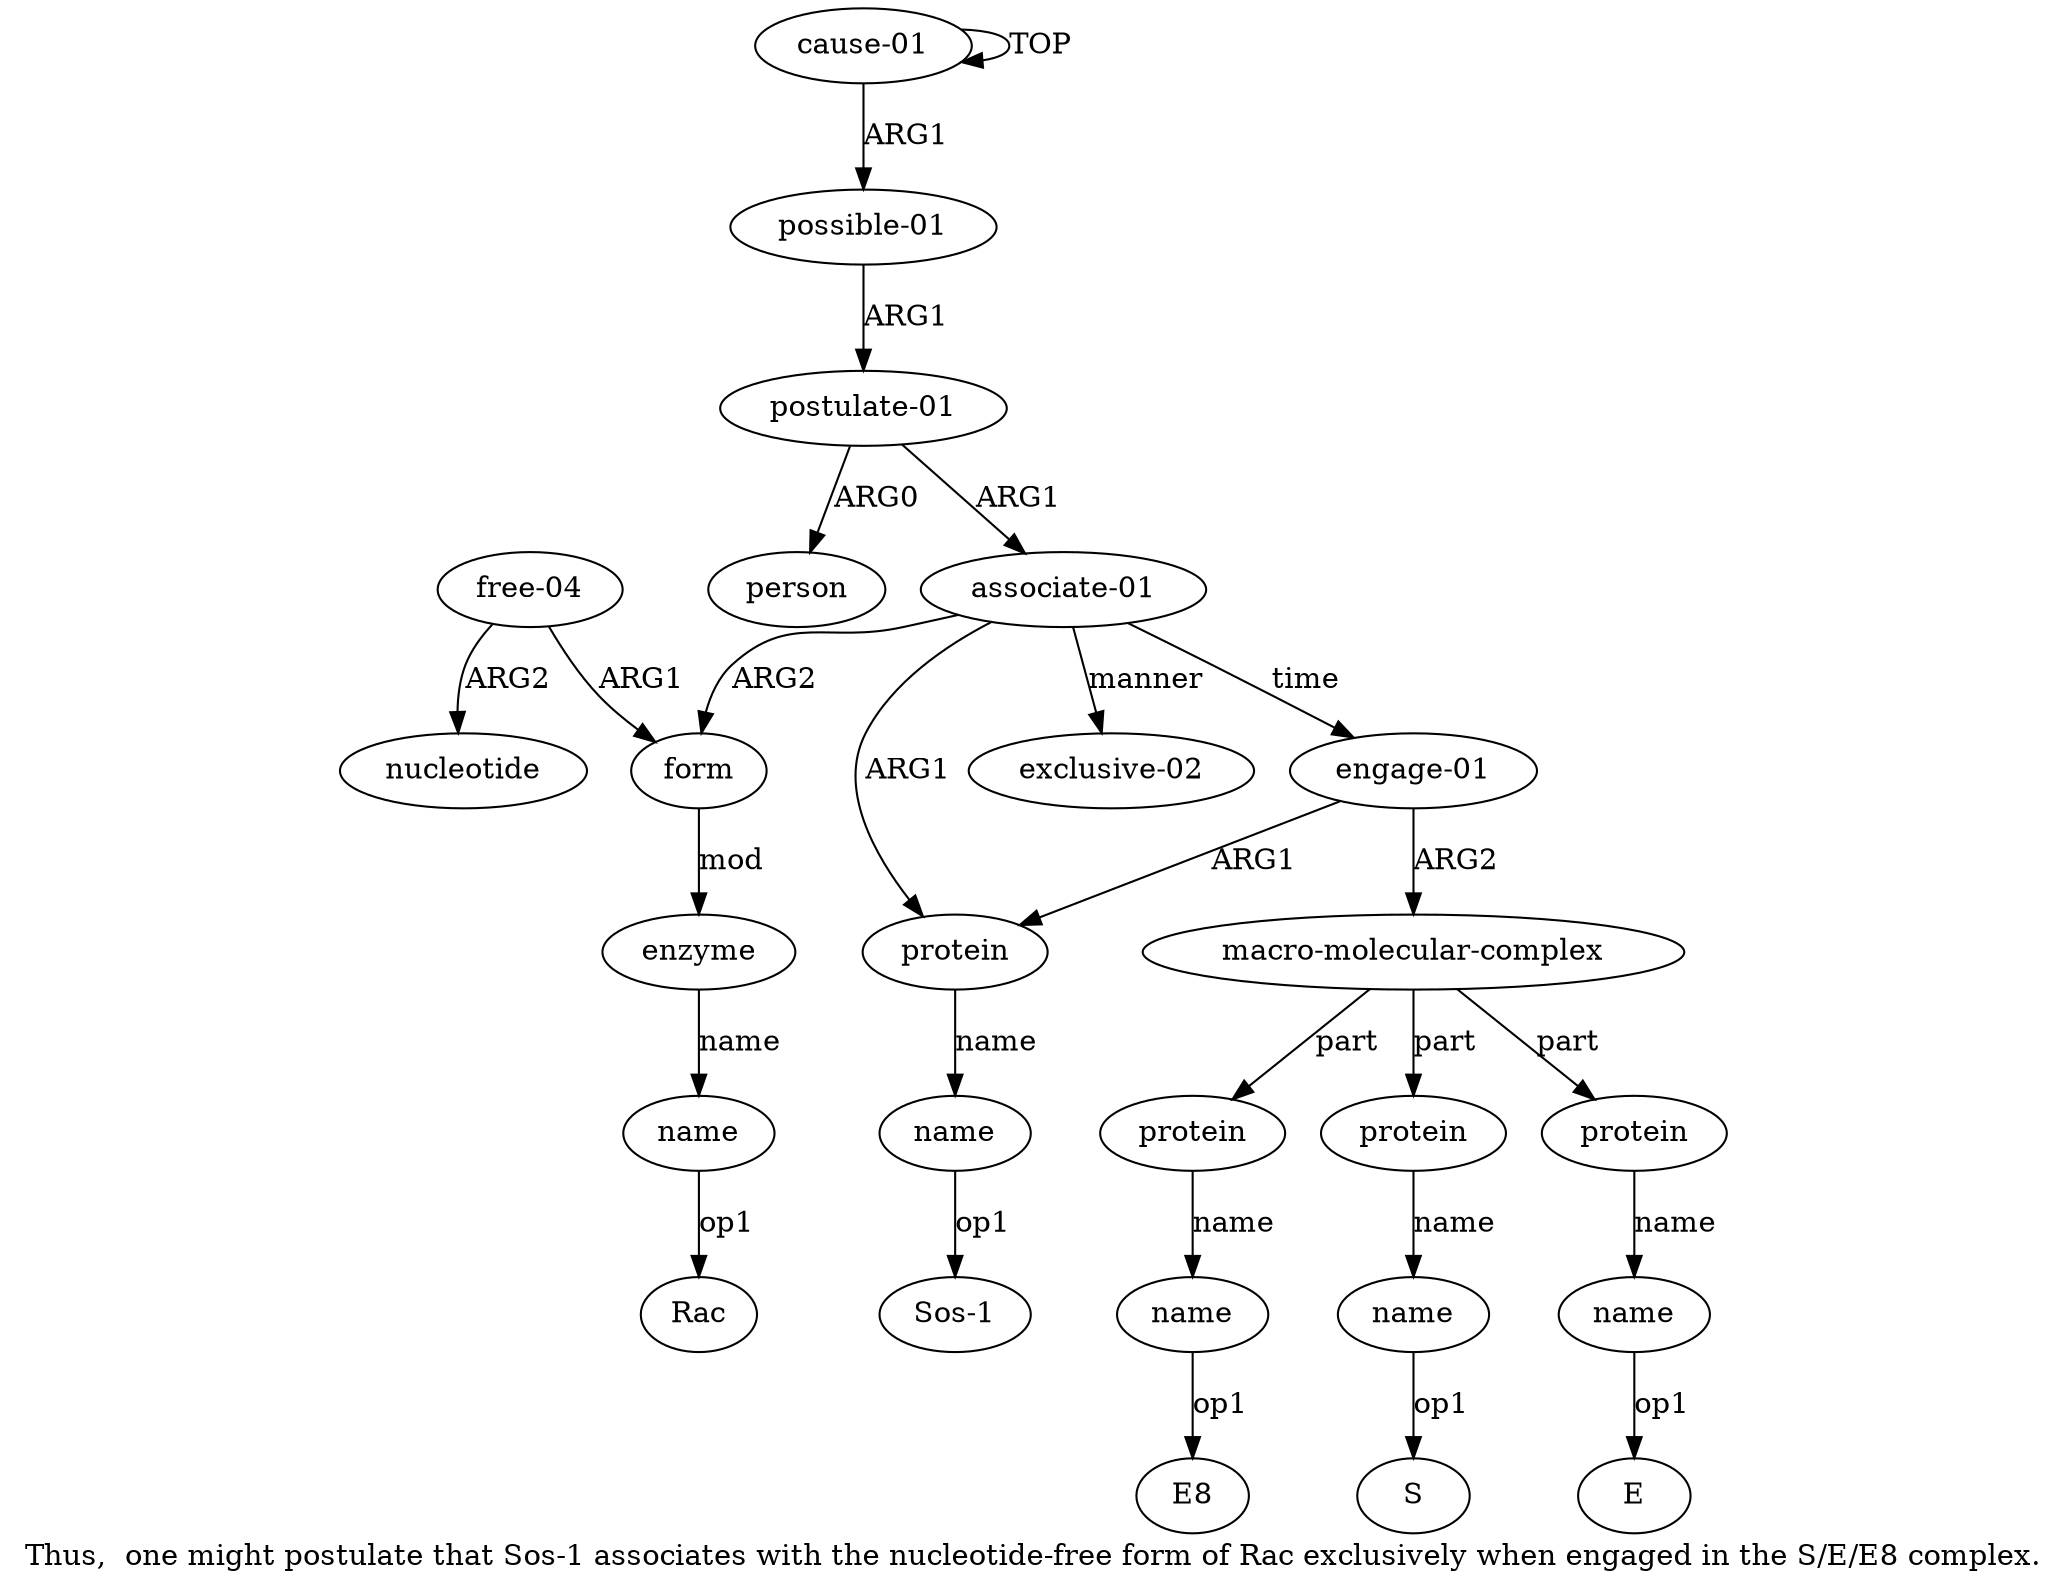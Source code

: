 digraph  {
	graph [label="Thus,  one might postulate that Sos-1 associates with the nucleotide-free form of Rac exclusively when engaged in the S/E/E8 complex."];
	node [label="\N"];
	a20	 [color=black,
		gold_ind=20,
		gold_label=name,
		label=name,
		test_ind=20,
		test_label=name];
	"a20 E8"	 [color=black,
		gold_ind=-1,
		gold_label=E8,
		label=E8,
		test_ind=-1,
		test_label=E8];
	a20 -> "a20 E8" [key=0,
	color=black,
	gold_label=op1,
	label=op1,
	test_label=op1];
"a18 E" [color=black,
	gold_ind=-1,
	gold_label=E,
	label=E,
	test_ind=-1,
	test_label=E];
"a6 Sos-1" [color=black,
	gold_ind=-1,
	gold_label="Sos-1",
	label="Sos-1",
	test_ind=-1,
	test_label="Sos-1"];
"a16 S" [color=black,
	gold_ind=-1,
	gold_label=S,
	label=S,
	test_ind=-1,
	test_label=S];
a15 [color=black,
	gold_ind=15,
	gold_label=protein,
	label=protein,
	test_ind=15,
	test_label=protein];
a16 [color=black,
	gold_ind=16,
	gold_label=name,
	label=name,
	test_ind=16,
	test_label=name];
a15 -> a16 [key=0,
color=black,
gold_label=name,
label=name,
test_label=name];
a14 [color=black,
gold_ind=14,
gold_label="macro-molecular-complex",
label="macro-molecular-complex",
test_ind=14,
test_label="macro-molecular-complex"];
a14 -> a15 [key=0,
color=black,
gold_label=part,
label=part,
test_label=part];
a17 [color=black,
gold_ind=17,
gold_label=protein,
label=protein,
test_ind=17,
test_label=protein];
a14 -> a17 [key=0,
color=black,
gold_label=part,
label=part,
test_label=part];
a19 [color=black,
gold_ind=19,
gold_label=protein,
label=protein,
test_ind=19,
test_label=protein];
a14 -> a19 [key=0,
color=black,
gold_label=part,
label=part,
test_label=part];
a18 [color=black,
gold_ind=18,
gold_label=name,
label=name,
test_ind=18,
test_label=name];
a17 -> a18 [key=0,
color=black,
gold_label=name,
label=name,
test_label=name];
a16 -> "a16 S" [key=0,
color=black,
gold_label=op1,
label=op1,
test_label=op1];
a11 [color=black,
gold_ind=11,
gold_label=name,
label=name,
test_ind=11,
test_label=name];
"a11 Rac" [color=black,
gold_ind=-1,
gold_label=Rac,
label=Rac,
test_ind=-1,
test_label=Rac];
a11 -> "a11 Rac" [key=0,
color=black,
gold_label=op1,
label=op1,
test_label=op1];
a10 [color=black,
gold_ind=10,
gold_label=enzyme,
label=enzyme,
test_ind=10,
test_label=enzyme];
a10 -> a11 [key=0,
color=black,
gold_label=name,
label=name,
test_label=name];
a13 [color=black,
gold_ind=13,
gold_label="engage-01",
label="engage-01",
test_ind=13,
test_label="engage-01"];
a13 -> a14 [key=0,
color=black,
gold_label=ARG2,
label=ARG2,
test_label=ARG2];
a5 [color=black,
gold_ind=5,
gold_label=protein,
label=protein,
test_ind=5,
test_label=protein];
a13 -> a5 [key=0,
color=black,
gold_label=ARG1,
label=ARG1,
test_label=ARG1];
a12 [color=black,
gold_ind=12,
gold_label="exclusive-02",
label="exclusive-02",
test_ind=12,
test_label="exclusive-02"];
a19 -> a20 [key=0,
color=black,
gold_label=name,
label=name,
test_label=name];
a18 -> "a18 E" [key=0,
color=black,
gold_label=op1,
label=op1,
test_label=op1];
a1 [color=black,
gold_ind=1,
gold_label="possible-01",
label="possible-01",
test_ind=1,
test_label="possible-01"];
a2 [color=black,
gold_ind=2,
gold_label="postulate-01",
label="postulate-01",
test_ind=2,
test_label="postulate-01"];
a1 -> a2 [key=0,
color=black,
gold_label=ARG1,
label=ARG1,
test_label=ARG1];
a0 [color=black,
gold_ind=0,
gold_label="cause-01",
label="cause-01",
test_ind=0,
test_label="cause-01"];
a0 -> a1 [key=0,
color=black,
gold_label=ARG1,
label=ARG1,
test_label=ARG1];
a0 -> a0 [key=0,
color=black,
gold_label=TOP,
label=TOP,
test_label=TOP];
a3 [color=black,
gold_ind=3,
gold_label=person,
label=person,
test_ind=3,
test_label=person];
a2 -> a3 [key=0,
color=black,
gold_label=ARG0,
label=ARG0,
test_label=ARG0];
a4 [color=black,
gold_ind=4,
gold_label="associate-01",
label="associate-01",
test_ind=4,
test_label="associate-01"];
a2 -> a4 [key=0,
color=black,
gold_label=ARG1,
label=ARG1,
test_label=ARG1];
a6 [color=black,
gold_ind=6,
gold_label=name,
label=name,
test_ind=6,
test_label=name];
a5 -> a6 [key=0,
color=black,
gold_label=name,
label=name,
test_label=name];
a4 -> a13 [key=0,
color=black,
gold_label=time,
label=time,
test_label=time];
a4 -> a12 [key=0,
color=black,
gold_label=manner,
label=manner,
test_label=manner];
a4 -> a5 [key=0,
color=black,
gold_label=ARG1,
label=ARG1,
test_label=ARG1];
a7 [color=black,
gold_ind=7,
gold_label=form,
label=form,
test_ind=7,
test_label=form];
a4 -> a7 [key=0,
color=black,
gold_label=ARG2,
label=ARG2,
test_label=ARG2];
a7 -> a10 [key=0,
color=black,
gold_label=mod,
label=mod,
test_label=mod];
a6 -> "a6 Sos-1" [key=0,
color=black,
gold_label=op1,
label=op1,
test_label=op1];
a9 [color=black,
gold_ind=9,
gold_label=nucleotide,
label=nucleotide,
test_ind=9,
test_label=nucleotide];
a8 [color=black,
gold_ind=8,
gold_label="free-04",
label="free-04",
test_ind=8,
test_label="free-04"];
a8 -> a7 [key=0,
color=black,
gold_label=ARG1,
label=ARG1,
test_label=ARG1];
a8 -> a9 [key=0,
color=black,
gold_label=ARG2,
label=ARG2,
test_label=ARG2];
}
